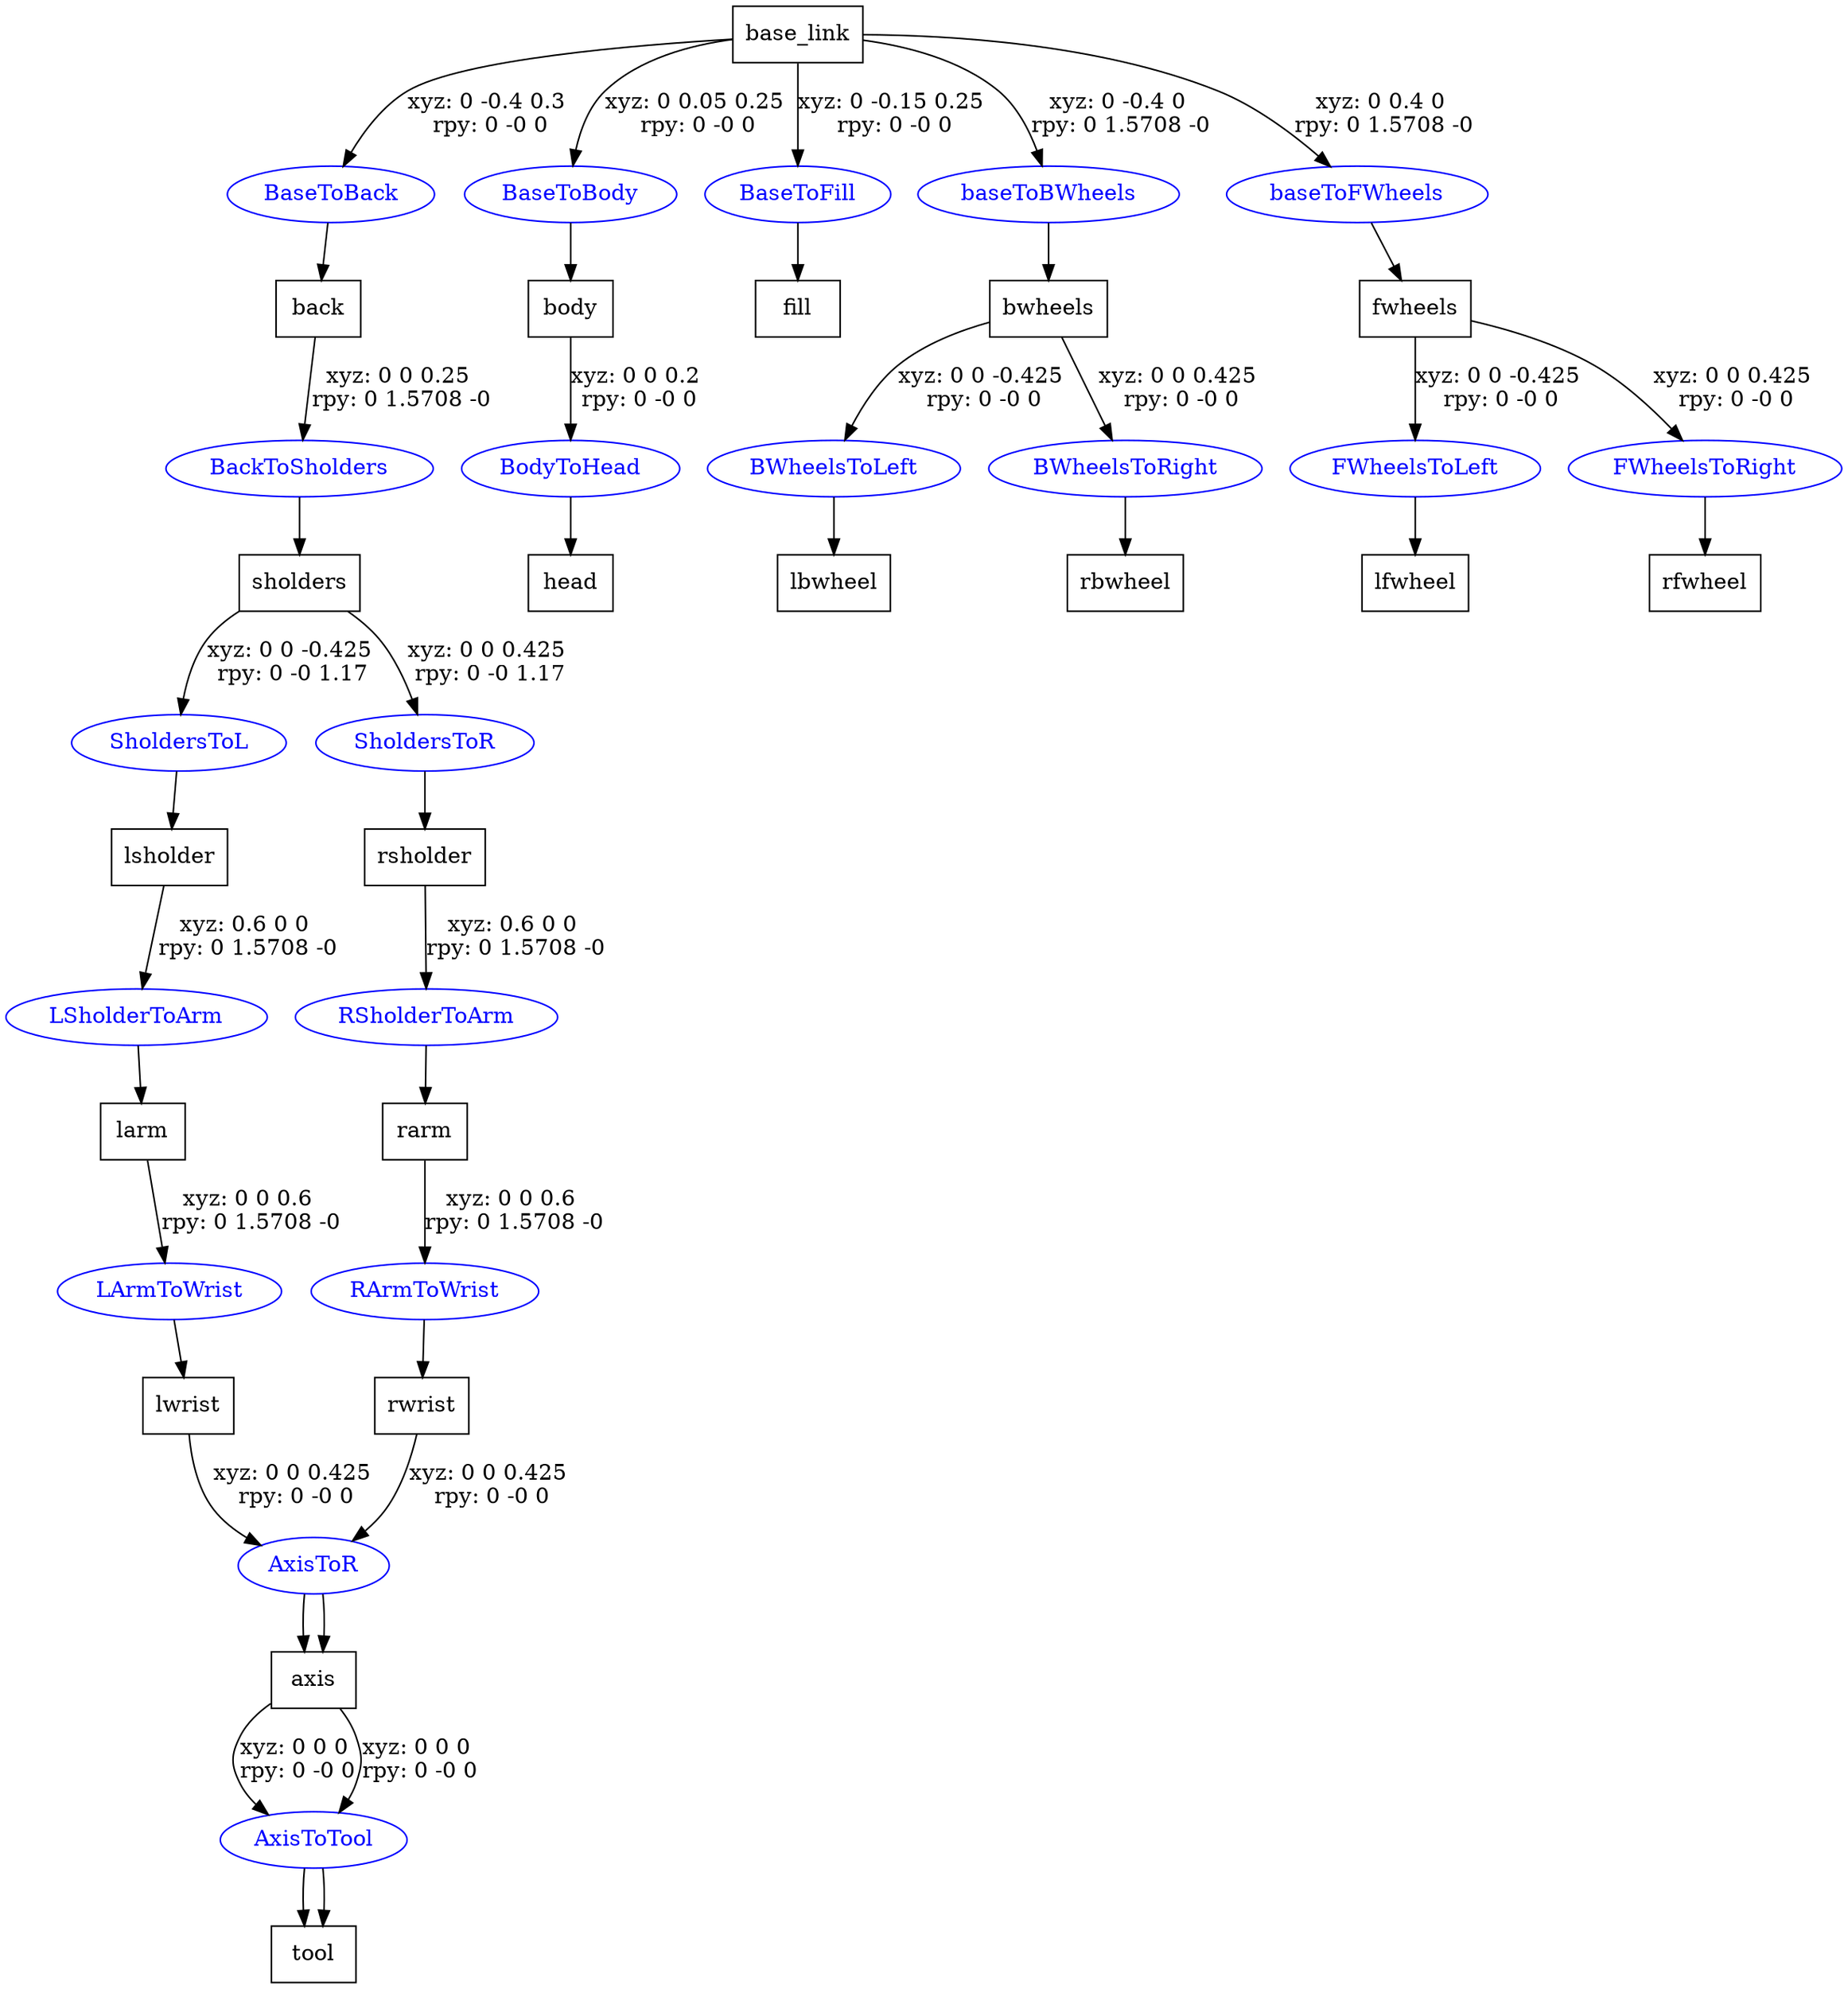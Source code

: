 digraph G {
node [shape=box];
"base_link" [label="base_link"];
"back" [label="back"];
"sholders" [label="sholders"];
"lsholder" [label="lsholder"];
"larm" [label="larm"];
"lwrist" [label="lwrist"];
"axis" [label="axis"];
"tool" [label="tool"];
"rsholder" [label="rsholder"];
"rarm" [label="rarm"];
"rwrist" [label="rwrist"];
"axis" [label="axis"];
"tool" [label="tool"];
"body" [label="body"];
"head" [label="head"];
"fill" [label="fill"];
"bwheels" [label="bwheels"];
"lbwheel" [label="lbwheel"];
"rbwheel" [label="rbwheel"];
"fwheels" [label="fwheels"];
"lfwheel" [label="lfwheel"];
"rfwheel" [label="rfwheel"];
node [shape=ellipse, color=blue, fontcolor=blue];
"base_link" -> "BaseToBack" [label="xyz: 0 -0.4 0.3 \nrpy: 0 -0 0"]
"BaseToBack" -> "back"
"back" -> "BackToSholders" [label="xyz: 0 0 0.25 \nrpy: 0 1.5708 -0"]
"BackToSholders" -> "sholders"
"sholders" -> "SholdersToL" [label="xyz: 0 0 -0.425 \nrpy: 0 -0 1.17"]
"SholdersToL" -> "lsholder"
"lsholder" -> "LSholderToArm" [label="xyz: 0.6 0 0 \nrpy: 0 1.5708 -0"]
"LSholderToArm" -> "larm"
"larm" -> "LArmToWrist" [label="xyz: 0 0 0.6 \nrpy: 0 1.5708 -0"]
"LArmToWrist" -> "lwrist"
"lwrist" -> "AxisToR" [label="xyz: 0 0 0.425 \nrpy: 0 -0 0"]
"AxisToR" -> "axis"
"axis" -> "AxisToTool" [label="xyz: 0 0 0 \nrpy: 0 -0 0"]
"AxisToTool" -> "tool"
"sholders" -> "SholdersToR" [label="xyz: 0 0 0.425 \nrpy: 0 -0 1.17"]
"SholdersToR" -> "rsholder"
"rsholder" -> "RSholderToArm" [label="xyz: 0.6 0 0 \nrpy: 0 1.5708 -0"]
"RSholderToArm" -> "rarm"
"rarm" -> "RArmToWrist" [label="xyz: 0 0 0.6 \nrpy: 0 1.5708 -0"]
"RArmToWrist" -> "rwrist"
"rwrist" -> "AxisToR" [label="xyz: 0 0 0.425 \nrpy: 0 -0 0"]
"AxisToR" -> "axis"
"axis" -> "AxisToTool" [label="xyz: 0 0 0 \nrpy: 0 -0 0"]
"AxisToTool" -> "tool"
"base_link" -> "BaseToBody" [label="xyz: 0 0.05 0.25 \nrpy: 0 -0 0"]
"BaseToBody" -> "body"
"body" -> "BodyToHead" [label="xyz: 0 0 0.2 \nrpy: 0 -0 0"]
"BodyToHead" -> "head"
"base_link" -> "BaseToFill" [label="xyz: 0 -0.15 0.25 \nrpy: 0 -0 0"]
"BaseToFill" -> "fill"
"base_link" -> "baseToBWheels" [label="xyz: 0 -0.4 0 \nrpy: 0 1.5708 -0"]
"baseToBWheels" -> "bwheels"
"bwheels" -> "BWheelsToLeft" [label="xyz: 0 0 -0.425 \nrpy: 0 -0 0"]
"BWheelsToLeft" -> "lbwheel"
"bwheels" -> "BWheelsToRight" [label="xyz: 0 0 0.425 \nrpy: 0 -0 0"]
"BWheelsToRight" -> "rbwheel"
"base_link" -> "baseToFWheels" [label="xyz: 0 0.4 0 \nrpy: 0 1.5708 -0"]
"baseToFWheels" -> "fwheels"
"fwheels" -> "FWheelsToLeft" [label="xyz: 0 0 -0.425 \nrpy: 0 -0 0"]
"FWheelsToLeft" -> "lfwheel"
"fwheels" -> "FWheelsToRight" [label="xyz: 0 0 0.425 \nrpy: 0 -0 0"]
"FWheelsToRight" -> "rfwheel"
}
